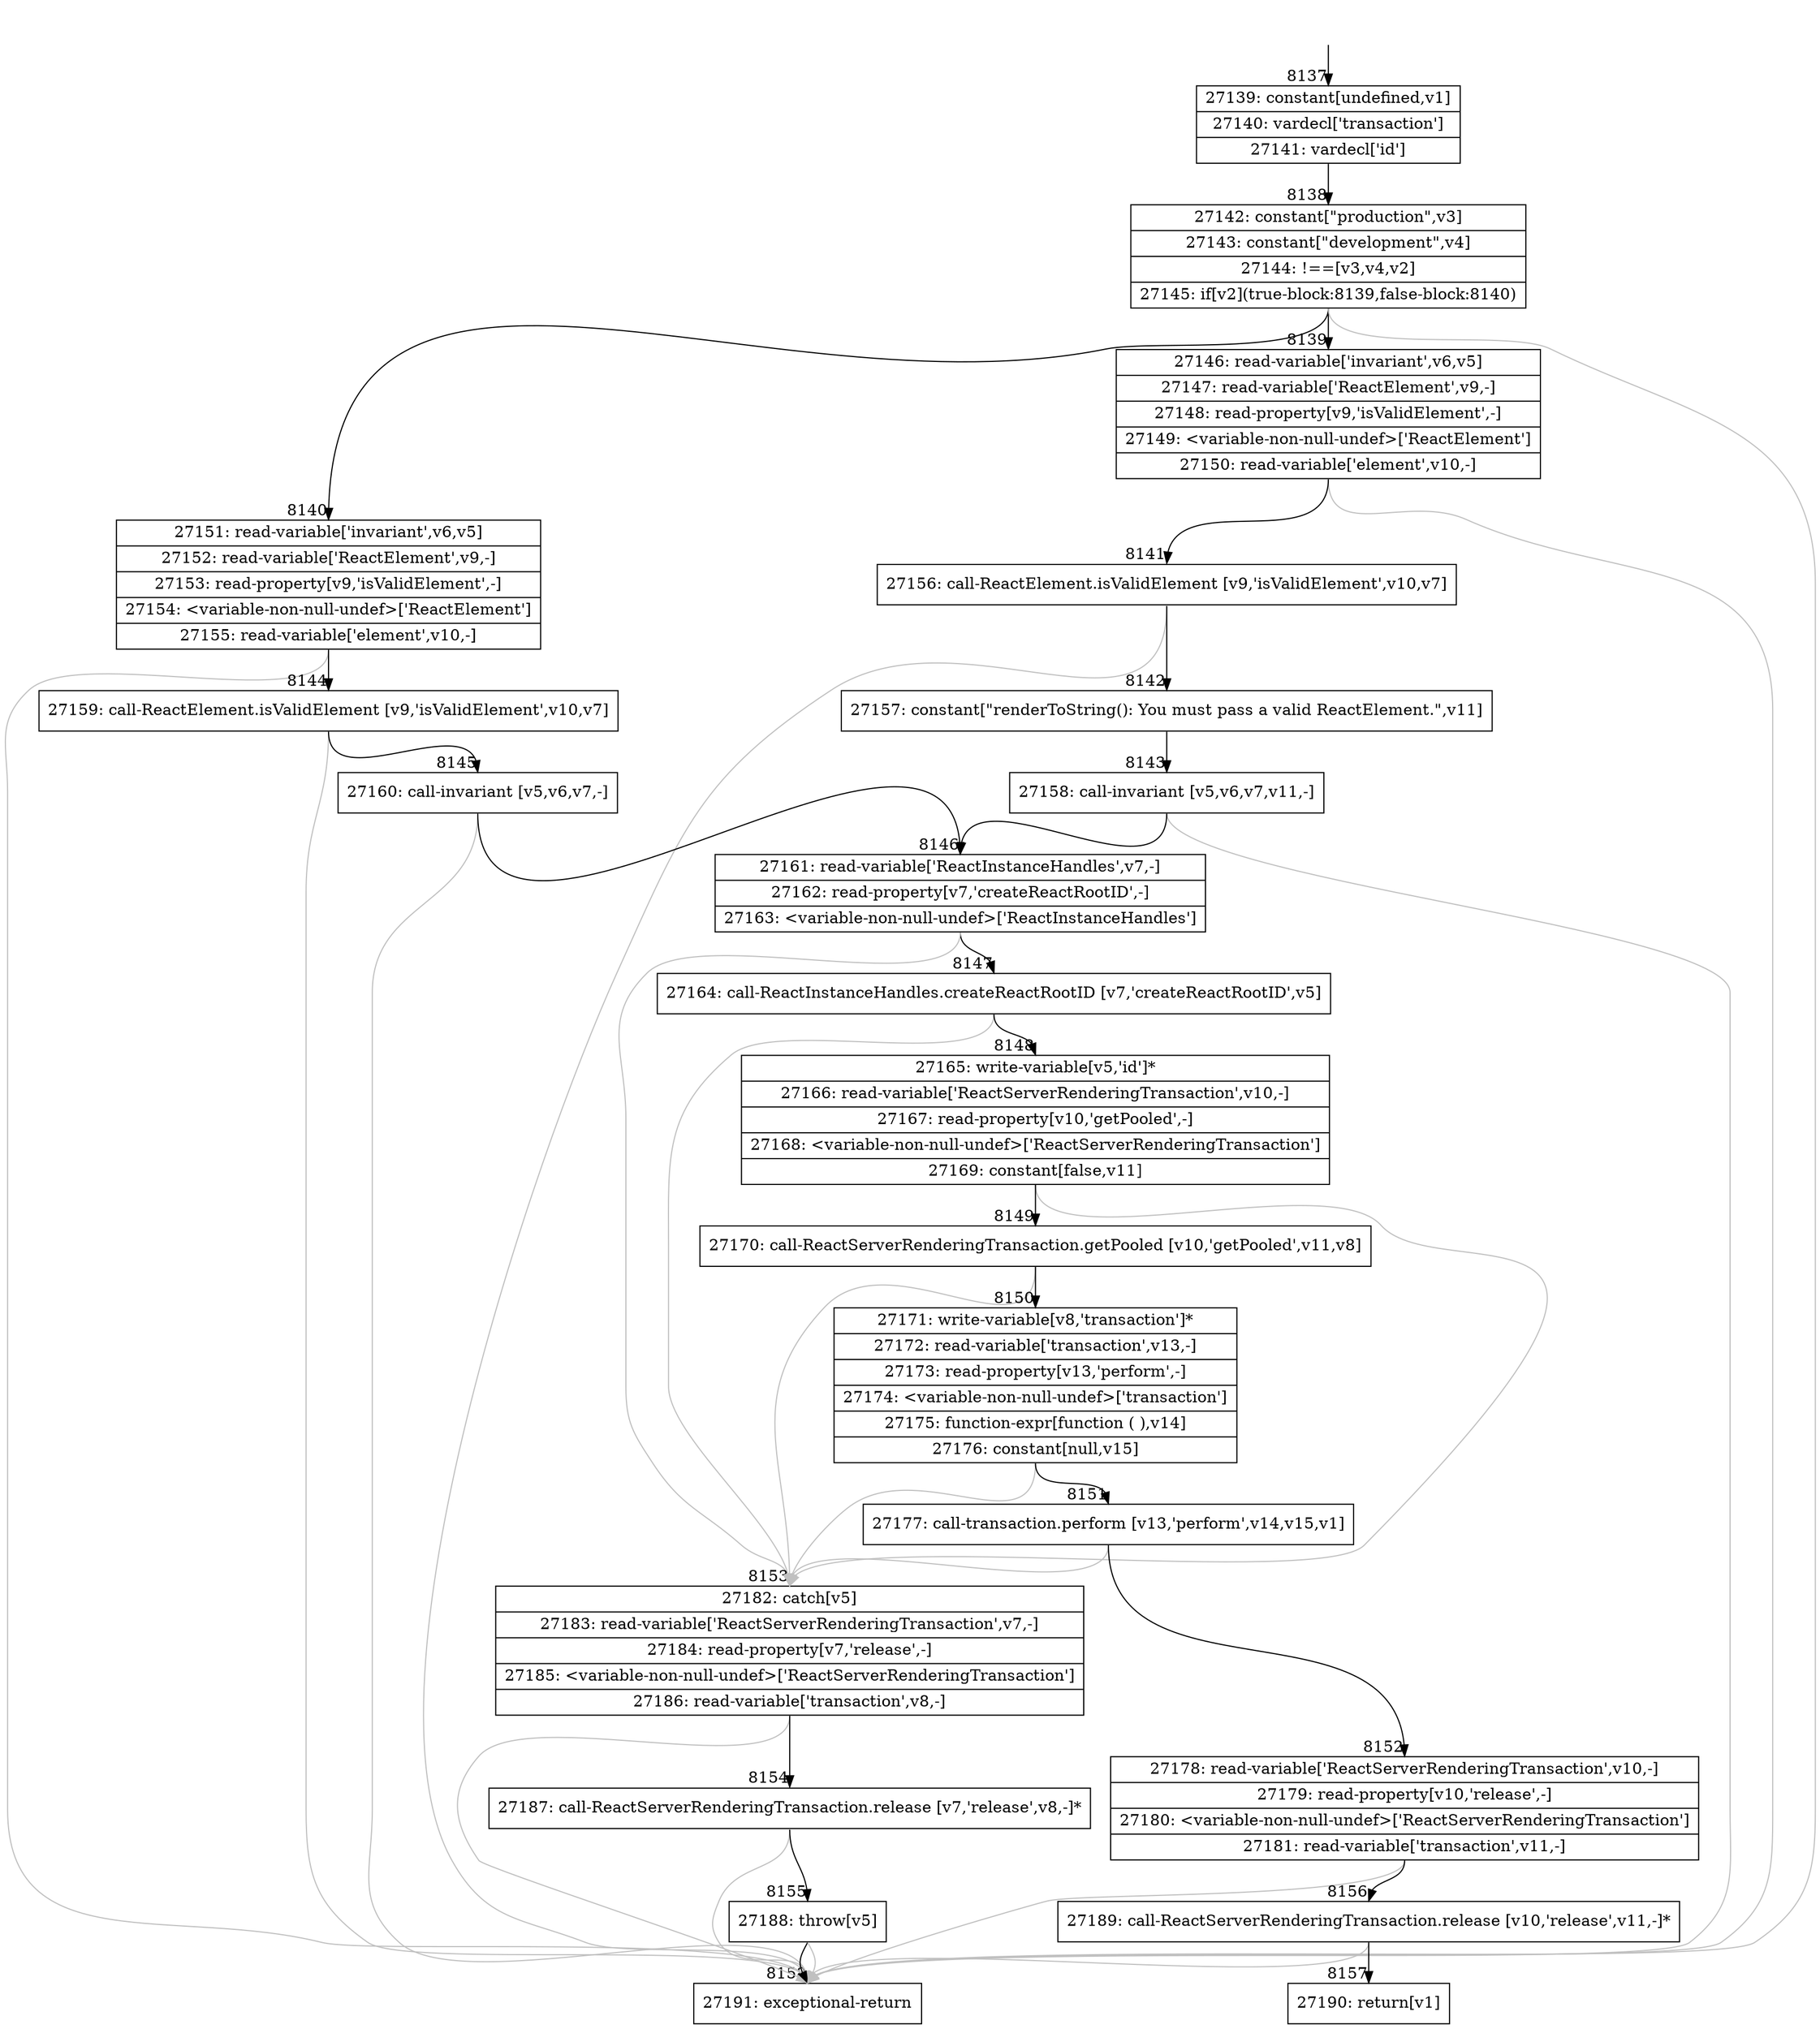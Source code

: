 digraph {
rankdir="TD"
BB_entry595[shape=none,label=""];
BB_entry595 -> BB8137 [tailport=s, headport=n, headlabel="    8137"]
BB8137 [shape=record label="{27139: constant[undefined,v1]|27140: vardecl['transaction']|27141: vardecl['id']}" ] 
BB8137 -> BB8138 [tailport=s, headport=n, headlabel="      8138"]
BB8138 [shape=record label="{27142: constant[\"production\",v3]|27143: constant[\"development\",v4]|27144: !==[v3,v4,v2]|27145: if[v2](true-block:8139,false-block:8140)}" ] 
BB8138 -> BB8139 [tailport=s, headport=n, headlabel="      8139"]
BB8138 -> BB8140 [tailport=s, headport=n, headlabel="      8140"]
BB8138 -> BB8158 [tailport=s, headport=n, color=gray, headlabel="      8158"]
BB8139 [shape=record label="{27146: read-variable['invariant',v6,v5]|27147: read-variable['ReactElement',v9,-]|27148: read-property[v9,'isValidElement',-]|27149: \<variable-non-null-undef\>['ReactElement']|27150: read-variable['element',v10,-]}" ] 
BB8139 -> BB8141 [tailport=s, headport=n, headlabel="      8141"]
BB8139 -> BB8158 [tailport=s, headport=n, color=gray]
BB8140 [shape=record label="{27151: read-variable['invariant',v6,v5]|27152: read-variable['ReactElement',v9,-]|27153: read-property[v9,'isValidElement',-]|27154: \<variable-non-null-undef\>['ReactElement']|27155: read-variable['element',v10,-]}" ] 
BB8140 -> BB8144 [tailport=s, headport=n, headlabel="      8144"]
BB8140 -> BB8158 [tailport=s, headport=n, color=gray]
BB8141 [shape=record label="{27156: call-ReactElement.isValidElement [v9,'isValidElement',v10,v7]}" ] 
BB8141 -> BB8142 [tailport=s, headport=n, headlabel="      8142"]
BB8141 -> BB8158 [tailport=s, headport=n, color=gray]
BB8142 [shape=record label="{27157: constant[\"renderToString(): You must pass a valid ReactElement.\",v11]}" ] 
BB8142 -> BB8143 [tailport=s, headport=n, headlabel="      8143"]
BB8143 [shape=record label="{27158: call-invariant [v5,v6,v7,v11,-]}" ] 
BB8143 -> BB8146 [tailport=s, headport=n, headlabel="      8146"]
BB8143 -> BB8158 [tailport=s, headport=n, color=gray]
BB8144 [shape=record label="{27159: call-ReactElement.isValidElement [v9,'isValidElement',v10,v7]}" ] 
BB8144 -> BB8145 [tailport=s, headport=n, headlabel="      8145"]
BB8144 -> BB8158 [tailport=s, headport=n, color=gray]
BB8145 [shape=record label="{27160: call-invariant [v5,v6,v7,-]}" ] 
BB8145 -> BB8146 [tailport=s, headport=n]
BB8145 -> BB8158 [tailport=s, headport=n, color=gray]
BB8146 [shape=record label="{27161: read-variable['ReactInstanceHandles',v7,-]|27162: read-property[v7,'createReactRootID',-]|27163: \<variable-non-null-undef\>['ReactInstanceHandles']}" ] 
BB8146 -> BB8147 [tailport=s, headport=n, headlabel="      8147"]
BB8146 -> BB8153 [tailport=s, headport=n, color=gray, headlabel="      8153"]
BB8147 [shape=record label="{27164: call-ReactInstanceHandles.createReactRootID [v7,'createReactRootID',v5]}" ] 
BB8147 -> BB8148 [tailport=s, headport=n, headlabel="      8148"]
BB8147 -> BB8153 [tailport=s, headport=n, color=gray]
BB8148 [shape=record label="{27165: write-variable[v5,'id']*|27166: read-variable['ReactServerRenderingTransaction',v10,-]|27167: read-property[v10,'getPooled',-]|27168: \<variable-non-null-undef\>['ReactServerRenderingTransaction']|27169: constant[false,v11]}" ] 
BB8148 -> BB8149 [tailport=s, headport=n, headlabel="      8149"]
BB8148 -> BB8153 [tailport=s, headport=n, color=gray]
BB8149 [shape=record label="{27170: call-ReactServerRenderingTransaction.getPooled [v10,'getPooled',v11,v8]}" ] 
BB8149 -> BB8150 [tailport=s, headport=n, headlabel="      8150"]
BB8149 -> BB8153 [tailport=s, headport=n, color=gray]
BB8150 [shape=record label="{27171: write-variable[v8,'transaction']*|27172: read-variable['transaction',v13,-]|27173: read-property[v13,'perform',-]|27174: \<variable-non-null-undef\>['transaction']|27175: function-expr[function ( ),v14]|27176: constant[null,v15]}" ] 
BB8150 -> BB8151 [tailport=s, headport=n, headlabel="      8151"]
BB8150 -> BB8153 [tailport=s, headport=n, color=gray]
BB8151 [shape=record label="{27177: call-transaction.perform [v13,'perform',v14,v15,v1]}" ] 
BB8151 -> BB8152 [tailport=s, headport=n, headlabel="      8152"]
BB8151 -> BB8153 [tailport=s, headport=n, color=gray]
BB8152 [shape=record label="{27178: read-variable['ReactServerRenderingTransaction',v10,-]|27179: read-property[v10,'release',-]|27180: \<variable-non-null-undef\>['ReactServerRenderingTransaction']|27181: read-variable['transaction',v11,-]}" ] 
BB8152 -> BB8156 [tailport=s, headport=n, headlabel="      8156"]
BB8152 -> BB8158 [tailport=s, headport=n, color=gray]
BB8153 [shape=record label="{27182: catch[v5]|27183: read-variable['ReactServerRenderingTransaction',v7,-]|27184: read-property[v7,'release',-]|27185: \<variable-non-null-undef\>['ReactServerRenderingTransaction']|27186: read-variable['transaction',v8,-]}" ] 
BB8153 -> BB8154 [tailport=s, headport=n, headlabel="      8154"]
BB8153 -> BB8158 [tailport=s, headport=n, color=gray]
BB8154 [shape=record label="{27187: call-ReactServerRenderingTransaction.release [v7,'release',v8,-]*}" ] 
BB8154 -> BB8155 [tailport=s, headport=n, headlabel="      8155"]
BB8154 -> BB8158 [tailport=s, headport=n, color=gray]
BB8155 [shape=record label="{27188: throw[v5]}" ] 
BB8155 -> BB8158 [tailport=s, headport=n]
BB8155 -> BB8158 [tailport=s, headport=n, color=gray]
BB8156 [shape=record label="{27189: call-ReactServerRenderingTransaction.release [v10,'release',v11,-]*}" ] 
BB8156 -> BB8157 [tailport=s, headport=n, headlabel="      8157"]
BB8156 -> BB8158 [tailport=s, headport=n, color=gray]
BB8157 [shape=record label="{27190: return[v1]}" ] 
BB8158 [shape=record label="{27191: exceptional-return}" ] 
//#$~ 14324
}
